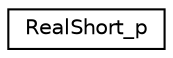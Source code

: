 digraph "Graphical Class Hierarchy"
{
 // INTERACTIVE_SVG=YES
  edge [fontname="Helvetica",fontsize="10",labelfontname="Helvetica",labelfontsize="10"];
  node [fontname="Helvetica",fontsize="10",shape=record];
  rankdir="LR";
  Node1 [label="RealShort_p",height=0.2,width=0.4,color="black", fillcolor="white", style="filled",URL="$class_standard_interfaces__i_1_1_real_short__p.html"];
}
